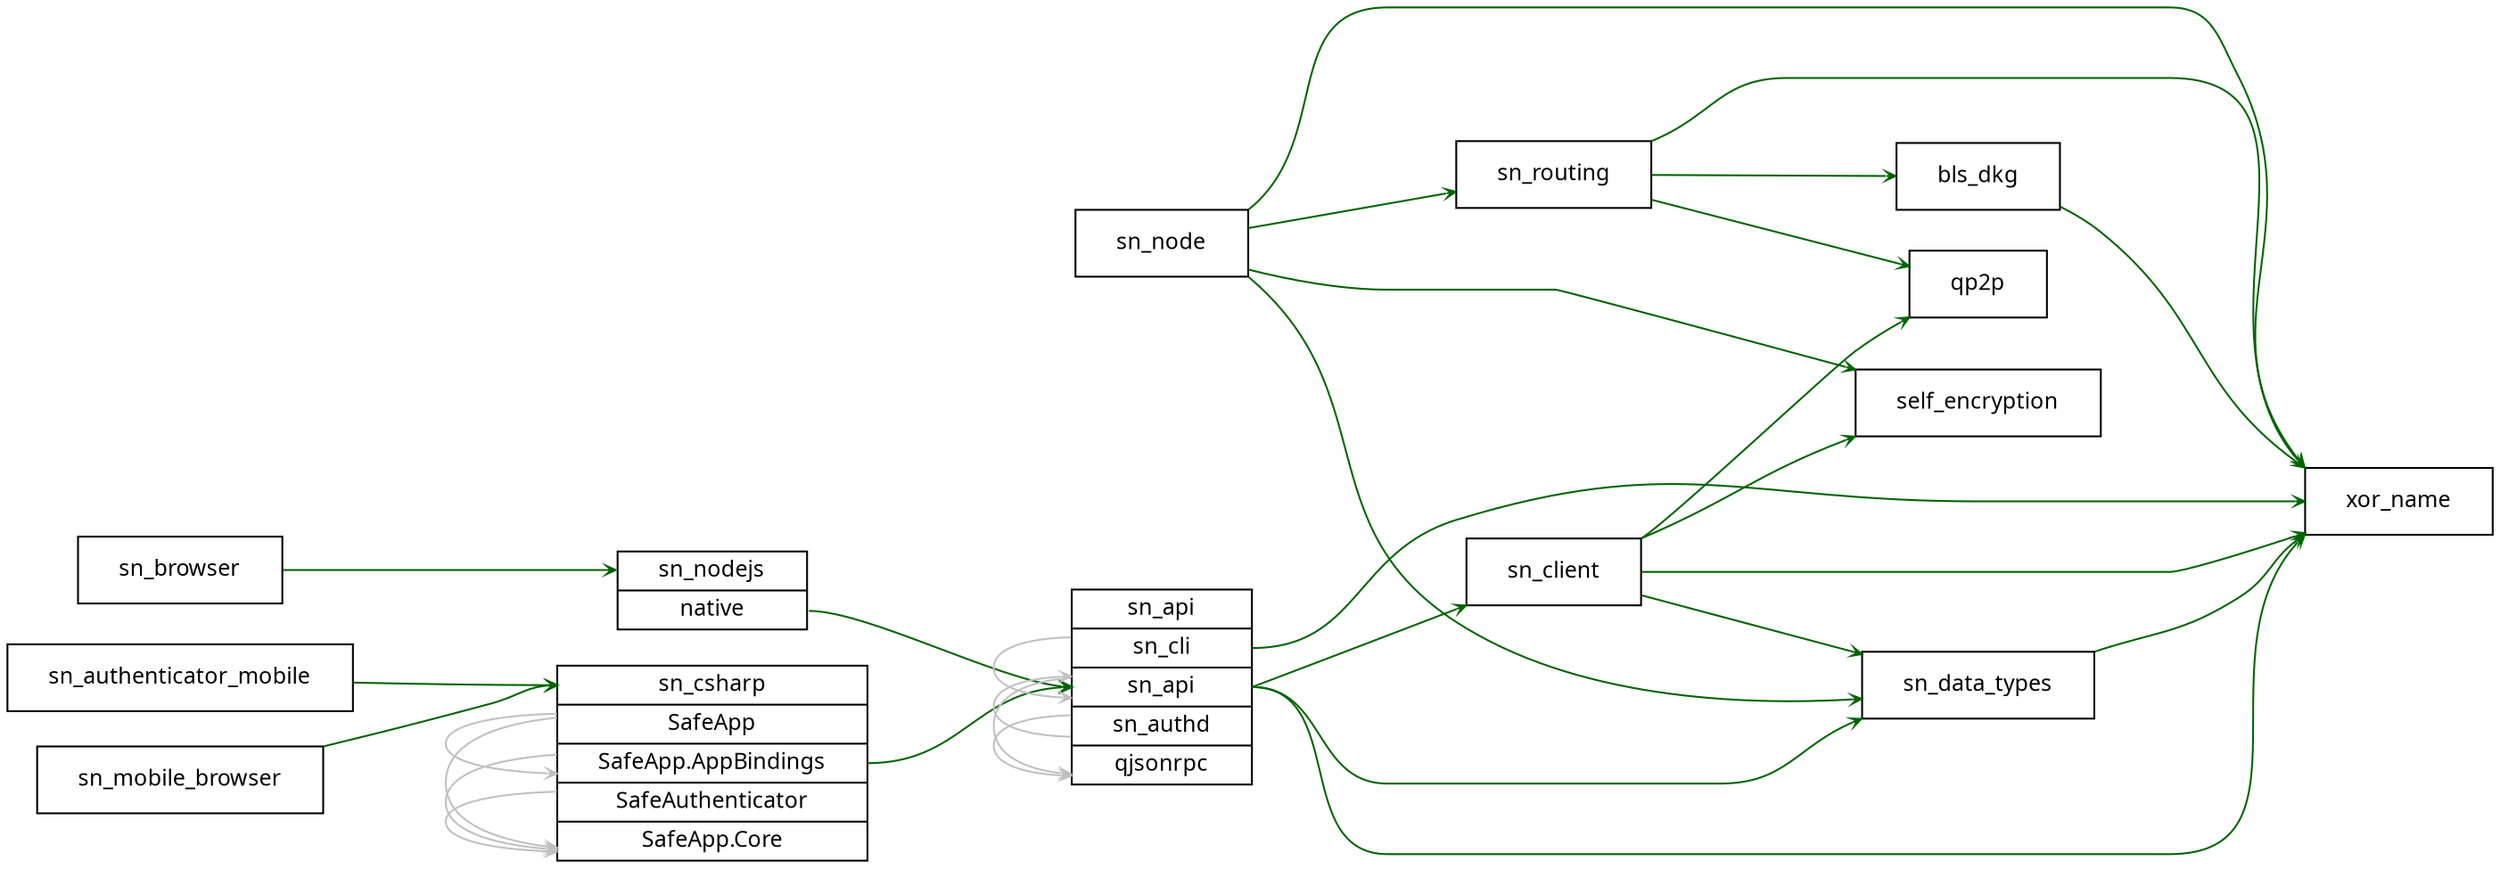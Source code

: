 digraph g {
  stylesheet = "./db.css"
  graph[
    rankdir = "LR"
    splines = "spline"
  ];
  node[
    fontsize = "12"
    margin = "0.3,0.06"
    fontname = "verdana"
    shape = "record"
  ];
  edge[
    minlen=3
    color="DarkGreen"
    arrowhead="vee"
    arrowsize=0.5
  ];

"xor_name" [
  label = "<K_xor_name> \N"
]

"sn_browser" [
  label = "<K_sn_browser> \N"
]

"bls_dkg" [
  label = "<K_bls_dkg> \N"
]

"sn_routing" [
  label = "<K_sn_routing> \N"
]

"qp2p" [
  label = "<K_qp2p> \N"
]

"sn_client" [
  label = "<K_sn_client> \N"
]

"sn_nodejs" [
  label = "<K_sn_nodejs> \N|<K_native> native"
]

"sn_data_types" [
  label = "<K_sn_data_types> \N"
]

"sn_mobile_browser" [
  label = "<K_sn_mobile_browser> \N"
]

"sn_csharp" [
  label = "<K_sn_csharp> \N|<K_SafeApp> SafeApp|<K_SafeApp.AppBindings> SafeApp.AppBindings|<K_SafeAuthenticator> SafeAuthenticator|<K_SafeApp.Core> SafeApp.Core"
]

"sn_authenticator_mobile" [
  label = "<K_sn_authenticator_mobile> \N"
]

"sn_node" [
  label = "<K_sn_node> \N"
]

"sn_api" [
  label = "\N|<K_sn_cli> sn_cli|<K_sn_api> sn_api|<K_sn_authd> sn_authd|<K_qjsonrpc> qjsonrpc"
]

"self_encryption" [
  label = "<K_self_encryption> \N"
]

"sn_csharp":"K_SafeApp.AppBindings" -> "sn_csharp":"K_SafeApp.Core"	[color="grey"]
"sn_csharp":"K_SafeApp.AppBindings" -> "sn_api":"K_sn_api"
"sn_browser":"K_sn_browser" -> "sn_nodejs":"K_sn_nodejs"
"sn_api":"K_sn_authd" -> "sn_api":"K_qjsonrpc"	[color="grey"]
"sn_api":"K_sn_authd" -> "sn_api":"K_sn_api"	[color="grey"]
"sn_csharp":"K_SafeAuthenticator" -> "sn_csharp":"K_SafeApp.Core"	[color="grey"]
"bls_dkg":"K_bls_dkg" -> "xor_name":"K_xor_name"
"sn_csharp":"K_SafeApp" -> "sn_csharp":"K_SafeApp.AppBindings"	[color="grey"]
"sn_csharp":"K_SafeApp" -> "sn_csharp":"K_SafeApp.Core"	[color="grey"]
"sn_routing":"K_sn_routing" -> "bls_dkg":"K_bls_dkg"
"sn_routing":"K_sn_routing" -> "qp2p":"K_qp2p"
"sn_routing":"K_sn_routing" -> "xor_name":"K_xor_name"
"sn_client":"K_sn_client" -> "qp2p":"K_qp2p"
"sn_client":"K_sn_client" -> "self_encryption":"K_self_encryption"
"sn_client":"K_sn_client" -> "sn_data_types":"K_sn_data_types"
"sn_client":"K_sn_client" -> "xor_name":"K_xor_name"
"sn_api":"K_sn_cli" -> "sn_api":"K_sn_api"	[color="grey"]
"sn_api":"K_sn_cli" -> "xor_name":"K_xor_name"
"sn_data_types":"K_sn_data_types" -> "xor_name":"K_xor_name"
"sn_mobile_browser":"K_sn_mobile_browser" -> "sn_csharp":"K_sn_csharp"
"sn_nodejs":"K_native" -> "sn_api":"K_sn_api"
"sn_authenticator_mobile":"K_sn_authenticator_mobile" -> "sn_csharp":"K_sn_csharp"
"sn_api":"K_sn_api" -> "sn_api":"K_qjsonrpc"	[color="grey"]
"sn_api":"K_sn_api" -> "sn_client":"K_sn_client"
"sn_api":"K_sn_api" -> "sn_data_types":"K_sn_data_types"
"sn_api":"K_sn_api" -> "xor_name":"K_xor_name"
"sn_node":"K_sn_node" -> "self_encryption":"K_self_encryption"
"sn_node":"K_sn_node" -> "sn_data_types":"K_sn_data_types"
"sn_node":"K_sn_node" -> "sn_routing":"K_sn_routing"
"sn_node":"K_sn_node" -> "xor_name":"K_xor_name"
}
